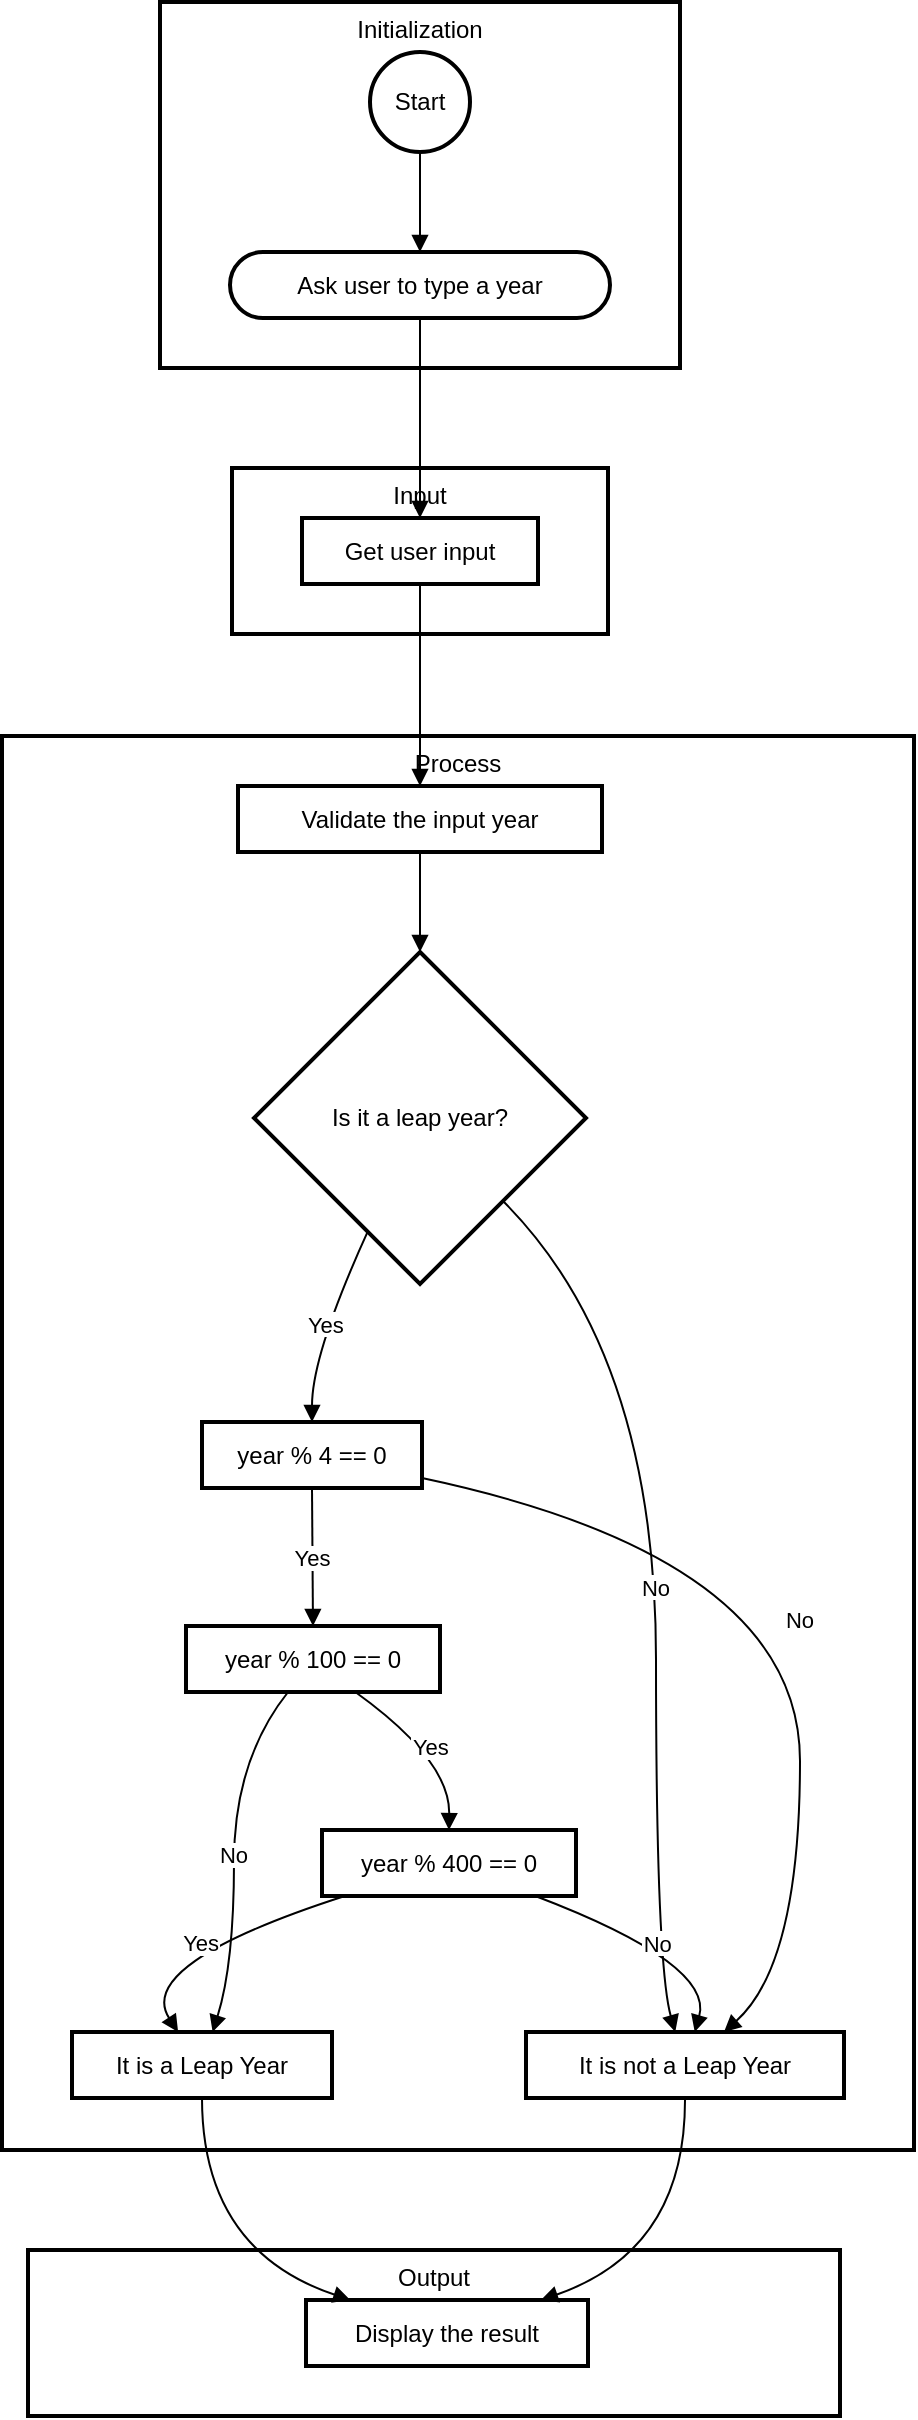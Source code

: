 <mxfile version="24.7.10">
  <diagram name="Страница-1" id="qQi3gZdtJY2jB79ECDcr">
    <mxGraphModel>
      <root>
        <mxCell id="0" />
        <mxCell id="1" parent="0" />
        <mxCell id="2" value="Output" style="whiteSpace=wrap;strokeWidth=2;verticalAlign=top;" vertex="1" parent="1">
          <mxGeometry x="13" y="1124" width="406" height="83" as="geometry" />
        </mxCell>
        <mxCell id="3" value="Display the result" style="whiteSpace=wrap;strokeWidth=2;" vertex="1" parent="1">
          <mxGeometry x="152" y="1149" width="141" height="33" as="geometry" />
        </mxCell>
        <mxCell id="4" value="Process" style="whiteSpace=wrap;strokeWidth=2;verticalAlign=top;" vertex="1" parent="1">
          <mxGeometry y="367" width="456" height="707" as="geometry" />
        </mxCell>
        <mxCell id="5" value="Is it a leap year?" style="rhombus;strokeWidth=2;whiteSpace=wrap;" vertex="1" parent="1">
          <mxGeometry x="126" y="475" width="166" height="166" as="geometry" />
        </mxCell>
        <mxCell id="6" value="Validate the input year" style="whiteSpace=wrap;strokeWidth=2;" vertex="1" parent="1">
          <mxGeometry x="118" y="392" width="182" height="33" as="geometry" />
        </mxCell>
        <mxCell id="7" value="year % 4 == 0" style="whiteSpace=wrap;strokeWidth=2;" vertex="1" parent="1">
          <mxGeometry x="100" y="710" width="110" height="33" as="geometry" />
        </mxCell>
        <mxCell id="8" value="year % 100 == 0" style="whiteSpace=wrap;strokeWidth=2;" vertex="1" parent="1">
          <mxGeometry x="92" y="812" width="127" height="33" as="geometry" />
        </mxCell>
        <mxCell id="9" value="year % 400 == 0" style="whiteSpace=wrap;strokeWidth=2;" vertex="1" parent="1">
          <mxGeometry x="160" y="914" width="127" height="33" as="geometry" />
        </mxCell>
        <mxCell id="10" value="It is a Leap Year" style="whiteSpace=wrap;strokeWidth=2;" vertex="1" parent="1">
          <mxGeometry x="35" y="1015" width="130" height="33" as="geometry" />
        </mxCell>
        <mxCell id="11" value="It is not a Leap Year" style="whiteSpace=wrap;strokeWidth=2;" vertex="1" parent="1">
          <mxGeometry x="262" y="1015" width="159" height="33" as="geometry" />
        </mxCell>
        <mxCell id="12" value="Input" style="whiteSpace=wrap;strokeWidth=2;verticalAlign=top;" vertex="1" parent="1">
          <mxGeometry x="115" y="233" width="188" height="83" as="geometry" />
        </mxCell>
        <mxCell id="13" value="Get user input" style="whiteSpace=wrap;strokeWidth=2;" vertex="1" parent="1">
          <mxGeometry x="150" y="258" width="118" height="33" as="geometry" />
        </mxCell>
        <mxCell id="14" value="Initialization" style="whiteSpace=wrap;strokeWidth=2;verticalAlign=top;" vertex="1" parent="1">
          <mxGeometry x="79" width="260" height="183" as="geometry" />
        </mxCell>
        <mxCell id="15" value="Start" style="ellipse;aspect=fixed;strokeWidth=2;whiteSpace=wrap;" vertex="1" parent="1">
          <mxGeometry x="184" y="25" width="50" height="50" as="geometry" />
        </mxCell>
        <mxCell id="16" value="Ask user to type a year" style="rounded=1;whiteSpace=wrap;arcSize=50;strokeWidth=2;" vertex="1" parent="1">
          <mxGeometry x="114" y="125" width="190" height="33" as="geometry" />
        </mxCell>
        <mxCell id="17" value="" style="curved=1;startArrow=none;endArrow=block;exitX=0.5;exitY=1;entryX=0.5;entryY=0;" edge="1" parent="1" source="15" target="16">
          <mxGeometry relative="1" as="geometry">
            <Array as="points" />
          </mxGeometry>
        </mxCell>
        <mxCell id="18" value="" style="curved=1;startArrow=none;endArrow=block;exitX=0.5;exitY=1.01;entryX=0.5;entryY=0.01;" edge="1" parent="1" source="16" target="13">
          <mxGeometry relative="1" as="geometry">
            <Array as="points" />
          </mxGeometry>
        </mxCell>
        <mxCell id="19" value="" style="curved=1;startArrow=none;endArrow=block;exitX=0.5;exitY=1.03;entryX=0.5;entryY=0;" edge="1" parent="1" source="13" target="6">
          <mxGeometry relative="1" as="geometry">
            <Array as="points" />
          </mxGeometry>
        </mxCell>
        <mxCell id="20" value="" style="curved=1;startArrow=none;endArrow=block;exitX=0.5;exitY=1.01;entryX=0.5;entryY=0;" edge="1" parent="1" source="6" target="5">
          <mxGeometry relative="1" as="geometry">
            <Array as="points" />
          </mxGeometry>
        </mxCell>
        <mxCell id="21" value="No" style="curved=1;startArrow=none;endArrow=block;exitX=1;exitY=1;entryX=0.47;entryY=0.01;" edge="1" parent="1" source="5" target="11">
          <mxGeometry relative="1" as="geometry">
            <Array as="points">
              <mxPoint x="327" y="676" />
              <mxPoint x="327" y="981" />
            </Array>
          </mxGeometry>
        </mxCell>
        <mxCell id="22" value="Yes" style="curved=1;startArrow=none;endArrow=block;exitX=0.27;exitY=1;entryX=0.5;entryY=0;" edge="1" parent="1" source="5" target="7">
          <mxGeometry relative="1" as="geometry">
            <Array as="points">
              <mxPoint x="155" y="676" />
            </Array>
          </mxGeometry>
        </mxCell>
        <mxCell id="23" value="Yes" style="curved=1;startArrow=none;endArrow=block;exitX=0.5;exitY=1.01;entryX=0.5;entryY=-0.01;" edge="1" parent="1" source="7" target="8">
          <mxGeometry relative="1" as="geometry">
            <Array as="points" />
          </mxGeometry>
        </mxCell>
        <mxCell id="24" value="Yes" style="curved=1;startArrow=none;endArrow=block;exitX=0.67;exitY=1.01;entryX=0.5;entryY=-0.01;" edge="1" parent="1" source="8" target="9">
          <mxGeometry relative="1" as="geometry">
            <Array as="points">
              <mxPoint x="224" y="879" />
            </Array>
          </mxGeometry>
        </mxCell>
        <mxCell id="25" value="Yes" style="curved=1;startArrow=none;endArrow=block;exitX=0.09;exitY=1;entryX=0.41;entryY=0.01;" edge="1" parent="1" source="9" target="10">
          <mxGeometry relative="1" as="geometry">
            <Array as="points">
              <mxPoint x="66" y="981" />
            </Array>
          </mxGeometry>
        </mxCell>
        <mxCell id="26" value="No" style="curved=1;startArrow=none;endArrow=block;exitX=0.84;exitY=1;entryX=0.53;entryY=0.01;" edge="1" parent="1" source="9" target="11">
          <mxGeometry relative="1" as="geometry">
            <Array as="points">
              <mxPoint x="356" y="981" />
            </Array>
          </mxGeometry>
        </mxCell>
        <mxCell id="27" value="No" style="curved=1;startArrow=none;endArrow=block;exitX=0.4;exitY=1.01;entryX=0.54;entryY=0.01;" edge="1" parent="1" source="8" target="10">
          <mxGeometry relative="1" as="geometry">
            <Array as="points">
              <mxPoint x="116" y="879" />
              <mxPoint x="116" y="981" />
            </Array>
          </mxGeometry>
        </mxCell>
        <mxCell id="28" value="No" style="curved=1;startArrow=none;endArrow=block;exitX=1;exitY=0.85;entryX=0.62;entryY=0.01;" edge="1" parent="1" source="7" target="11">
          <mxGeometry relative="1" as="geometry">
            <Array as="points">
              <mxPoint x="399" y="778" />
              <mxPoint x="399" y="981" />
            </Array>
          </mxGeometry>
        </mxCell>
        <mxCell id="29" value="" style="curved=1;startArrow=none;endArrow=block;exitX=0.5;exitY=1.02;entryX=0.15;entryY=-0.01;" edge="1" parent="1" source="10" target="3">
          <mxGeometry relative="1" as="geometry">
            <Array as="points">
              <mxPoint x="100" y="1124" />
            </Array>
          </mxGeometry>
        </mxCell>
        <mxCell id="30" value="" style="curved=1;startArrow=none;endArrow=block;exitX=0.5;exitY=1.02;entryX=0.84;entryY=-0.01;" edge="1" parent="1" source="11" target="3">
          <mxGeometry relative="1" as="geometry">
            <Array as="points">
              <mxPoint x="342" y="1124" />
            </Array>
          </mxGeometry>
        </mxCell>
      </root>
    </mxGraphModel>
  </diagram>
</mxfile>
